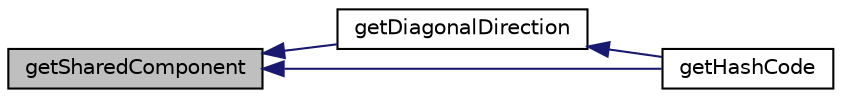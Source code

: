 digraph "getSharedComponent"
{
  edge [fontname="Helvetica",fontsize="10",labelfontname="Helvetica",labelfontsize="10"];
  node [fontname="Helvetica",fontsize="10",shape=record];
  rankdir="LR";
  Node75 [label="getSharedComponent",height=0.2,width=0.4,color="black", fillcolor="grey75", style="filled", fontcolor="black"];
  Node75 -> Node76 [dir="back",color="midnightblue",fontsize="10",style="solid",fontname="Helvetica"];
  Node76 [label="getDiagonalDirection",height=0.2,width=0.4,color="black", fillcolor="white", style="filled",URL="$class_p_h_p_excel___style___borders.html#aba63088422bd70d45b9b4af80f899631"];
  Node76 -> Node77 [dir="back",color="midnightblue",fontsize="10",style="solid",fontname="Helvetica"];
  Node77 [label="getHashCode",height=0.2,width=0.4,color="black", fillcolor="white", style="filled",URL="$class_p_h_p_excel___style___borders.html#a565572289c60df45d1198602c6f93a8a"];
  Node75 -> Node77 [dir="back",color="midnightblue",fontsize="10",style="solid",fontname="Helvetica"];
}

